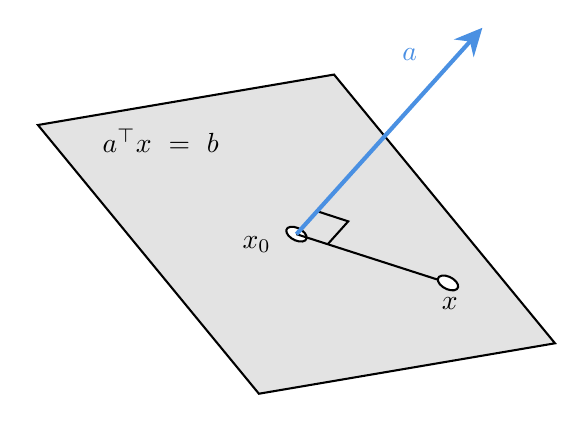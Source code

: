

\tikzset{every picture/.style={line width=0.75pt}} %

\begin{tikzpicture}[x=0.75pt,y=0.75pt,yscale=-1,xscale=1]

\draw  [fill={rgb, 255:red, 227; green, 227; blue, 227 }  ,fill opacity=1 ] (196.54,69.79) -- (303,199.26) -- (160.34,223.56) -- (53.88,94.09) -- cycle ;
\draw  [fill={rgb, 255:red, 255; green, 255; blue, 255 }  ,fill opacity=1 ] (174.53,147.33) .. controls (172.9,145.38) and (173.32,143.51) .. (175.48,143.16) .. controls (177.64,142.8) and (180.72,144.08) .. (182.35,146.03) .. controls (183.98,147.97) and (183.56,149.84) .. (181.4,150.2) .. controls (179.24,150.56) and (176.17,149.27) .. (174.53,147.33) -- cycle ;
\draw    (178.44,146.68) -- (251.44,170.18) ;
\draw  [fill={rgb, 255:red, 255; green, 255; blue, 255 }  ,fill opacity=1 ] (247.53,170.83) .. controls (245.9,168.88) and (246.32,167.01) .. (248.48,166.66) .. controls (250.64,166.3) and (253.72,167.58) .. (255.35,169.53) .. controls (256.98,171.47) and (256.56,173.34) .. (254.4,173.7) .. controls (252.24,174.06) and (249.17,172.77) .. (247.53,170.83) -- cycle ;
\draw   (188.37,135.62) -- (203.38,140.51) -- (193.46,151.56) ;
\draw [color={rgb, 255:red, 74; green, 144; blue, 226 }  ,draw opacity=1 ][line width=1.5]    (178.44,146.68) -- (265.32,50.22) ;
\draw [shift={(268,47.25)}, rotate = 132.01] [fill={rgb, 255:red, 74; green, 144; blue, 226 }  ,fill opacity=1 ][line width=0.08]  [draw opacity=0] (13.4,-6.43) -- (0,0) -- (13.4,6.44) -- (8.9,0) -- cycle    ;

\draw (83.5,94.4) node [anchor=north west][inner sep=0.75pt]    {$a^{\top } x\ =\ b$};
\draw (151,146.4) node [anchor=north west][inner sep=0.75pt]    {$x_{0}$};
\draw (228,55.9) node [anchor=north west][inner sep=0.75pt]    {$\textcolor[rgb]{0.29,0.56,0.89}{a}$};
\draw (247,175.9) node [anchor=north west][inner sep=0.75pt]    {$x$};


\end{tikzpicture}